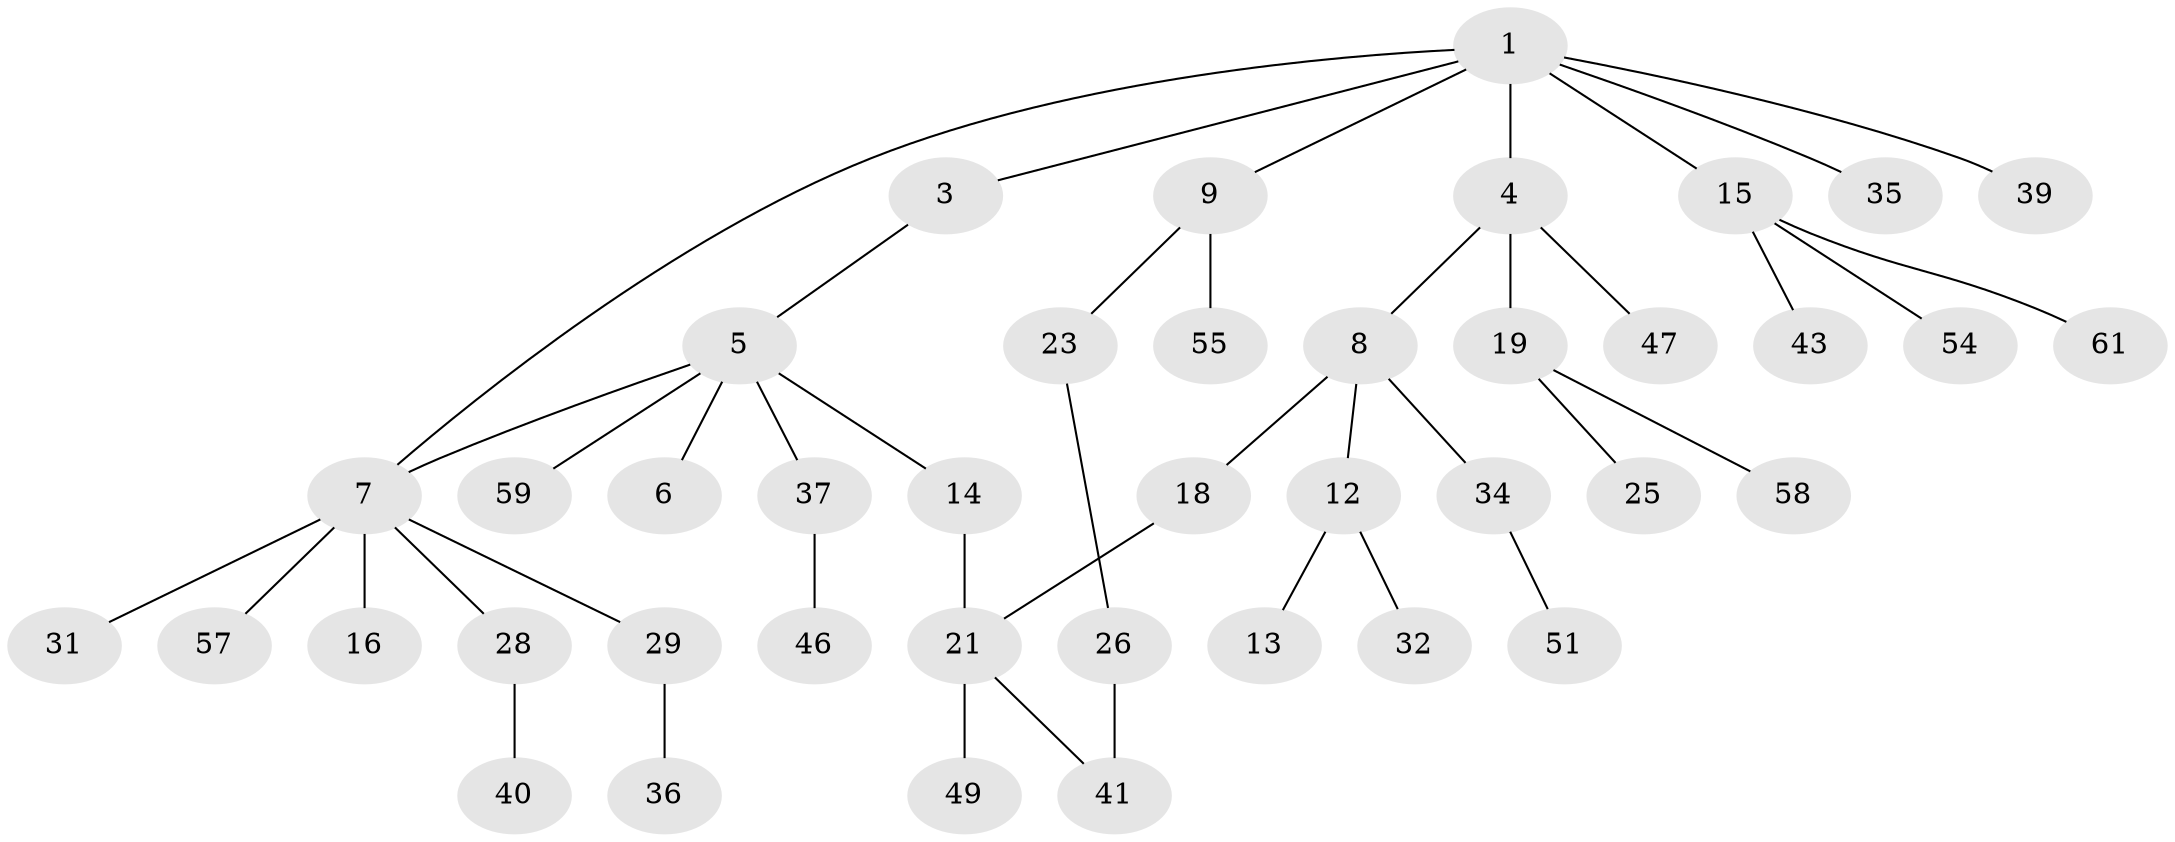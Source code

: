 // Generated by graph-tools (version 1.1) at 2025/51/02/27/25 19:51:39]
// undirected, 41 vertices, 43 edges
graph export_dot {
graph [start="1"]
  node [color=gray90,style=filled];
  1 [super="+2"];
  3;
  4 [super="+42"];
  5 [super="+11"];
  6;
  7 [super="+10"];
  8 [super="+20"];
  9 [super="+17"];
  12 [super="+33"];
  13;
  14;
  15 [super="+38"];
  16;
  18 [super="+44"];
  19 [super="+48"];
  21 [super="+22"];
  23 [super="+24"];
  25 [super="+27"];
  26;
  28 [super="+30"];
  29 [super="+56"];
  31;
  32;
  34 [super="+52"];
  35 [super="+53"];
  36;
  37;
  39;
  40 [super="+50"];
  41 [super="+60"];
  43 [super="+45"];
  46;
  47;
  49;
  51;
  54;
  55;
  57;
  58;
  59;
  61;
  1 -- 4;
  1 -- 35;
  1 -- 39;
  1 -- 7;
  1 -- 3;
  1 -- 9;
  1 -- 15;
  3 -- 5;
  4 -- 8;
  4 -- 19;
  4 -- 47;
  5 -- 6;
  5 -- 7;
  5 -- 14;
  5 -- 59;
  5 -- 37;
  7 -- 28;
  7 -- 31;
  7 -- 16;
  7 -- 57;
  7 -- 29;
  8 -- 12;
  8 -- 18;
  8 -- 34;
  9 -- 23;
  9 -- 55;
  12 -- 13;
  12 -- 32;
  14 -- 21;
  15 -- 43;
  15 -- 54;
  15 -- 61;
  18 -- 21;
  19 -- 25;
  19 -- 58;
  21 -- 49;
  21 -- 41;
  23 -- 26;
  26 -- 41;
  28 -- 40;
  29 -- 36;
  34 -- 51;
  37 -- 46;
}
